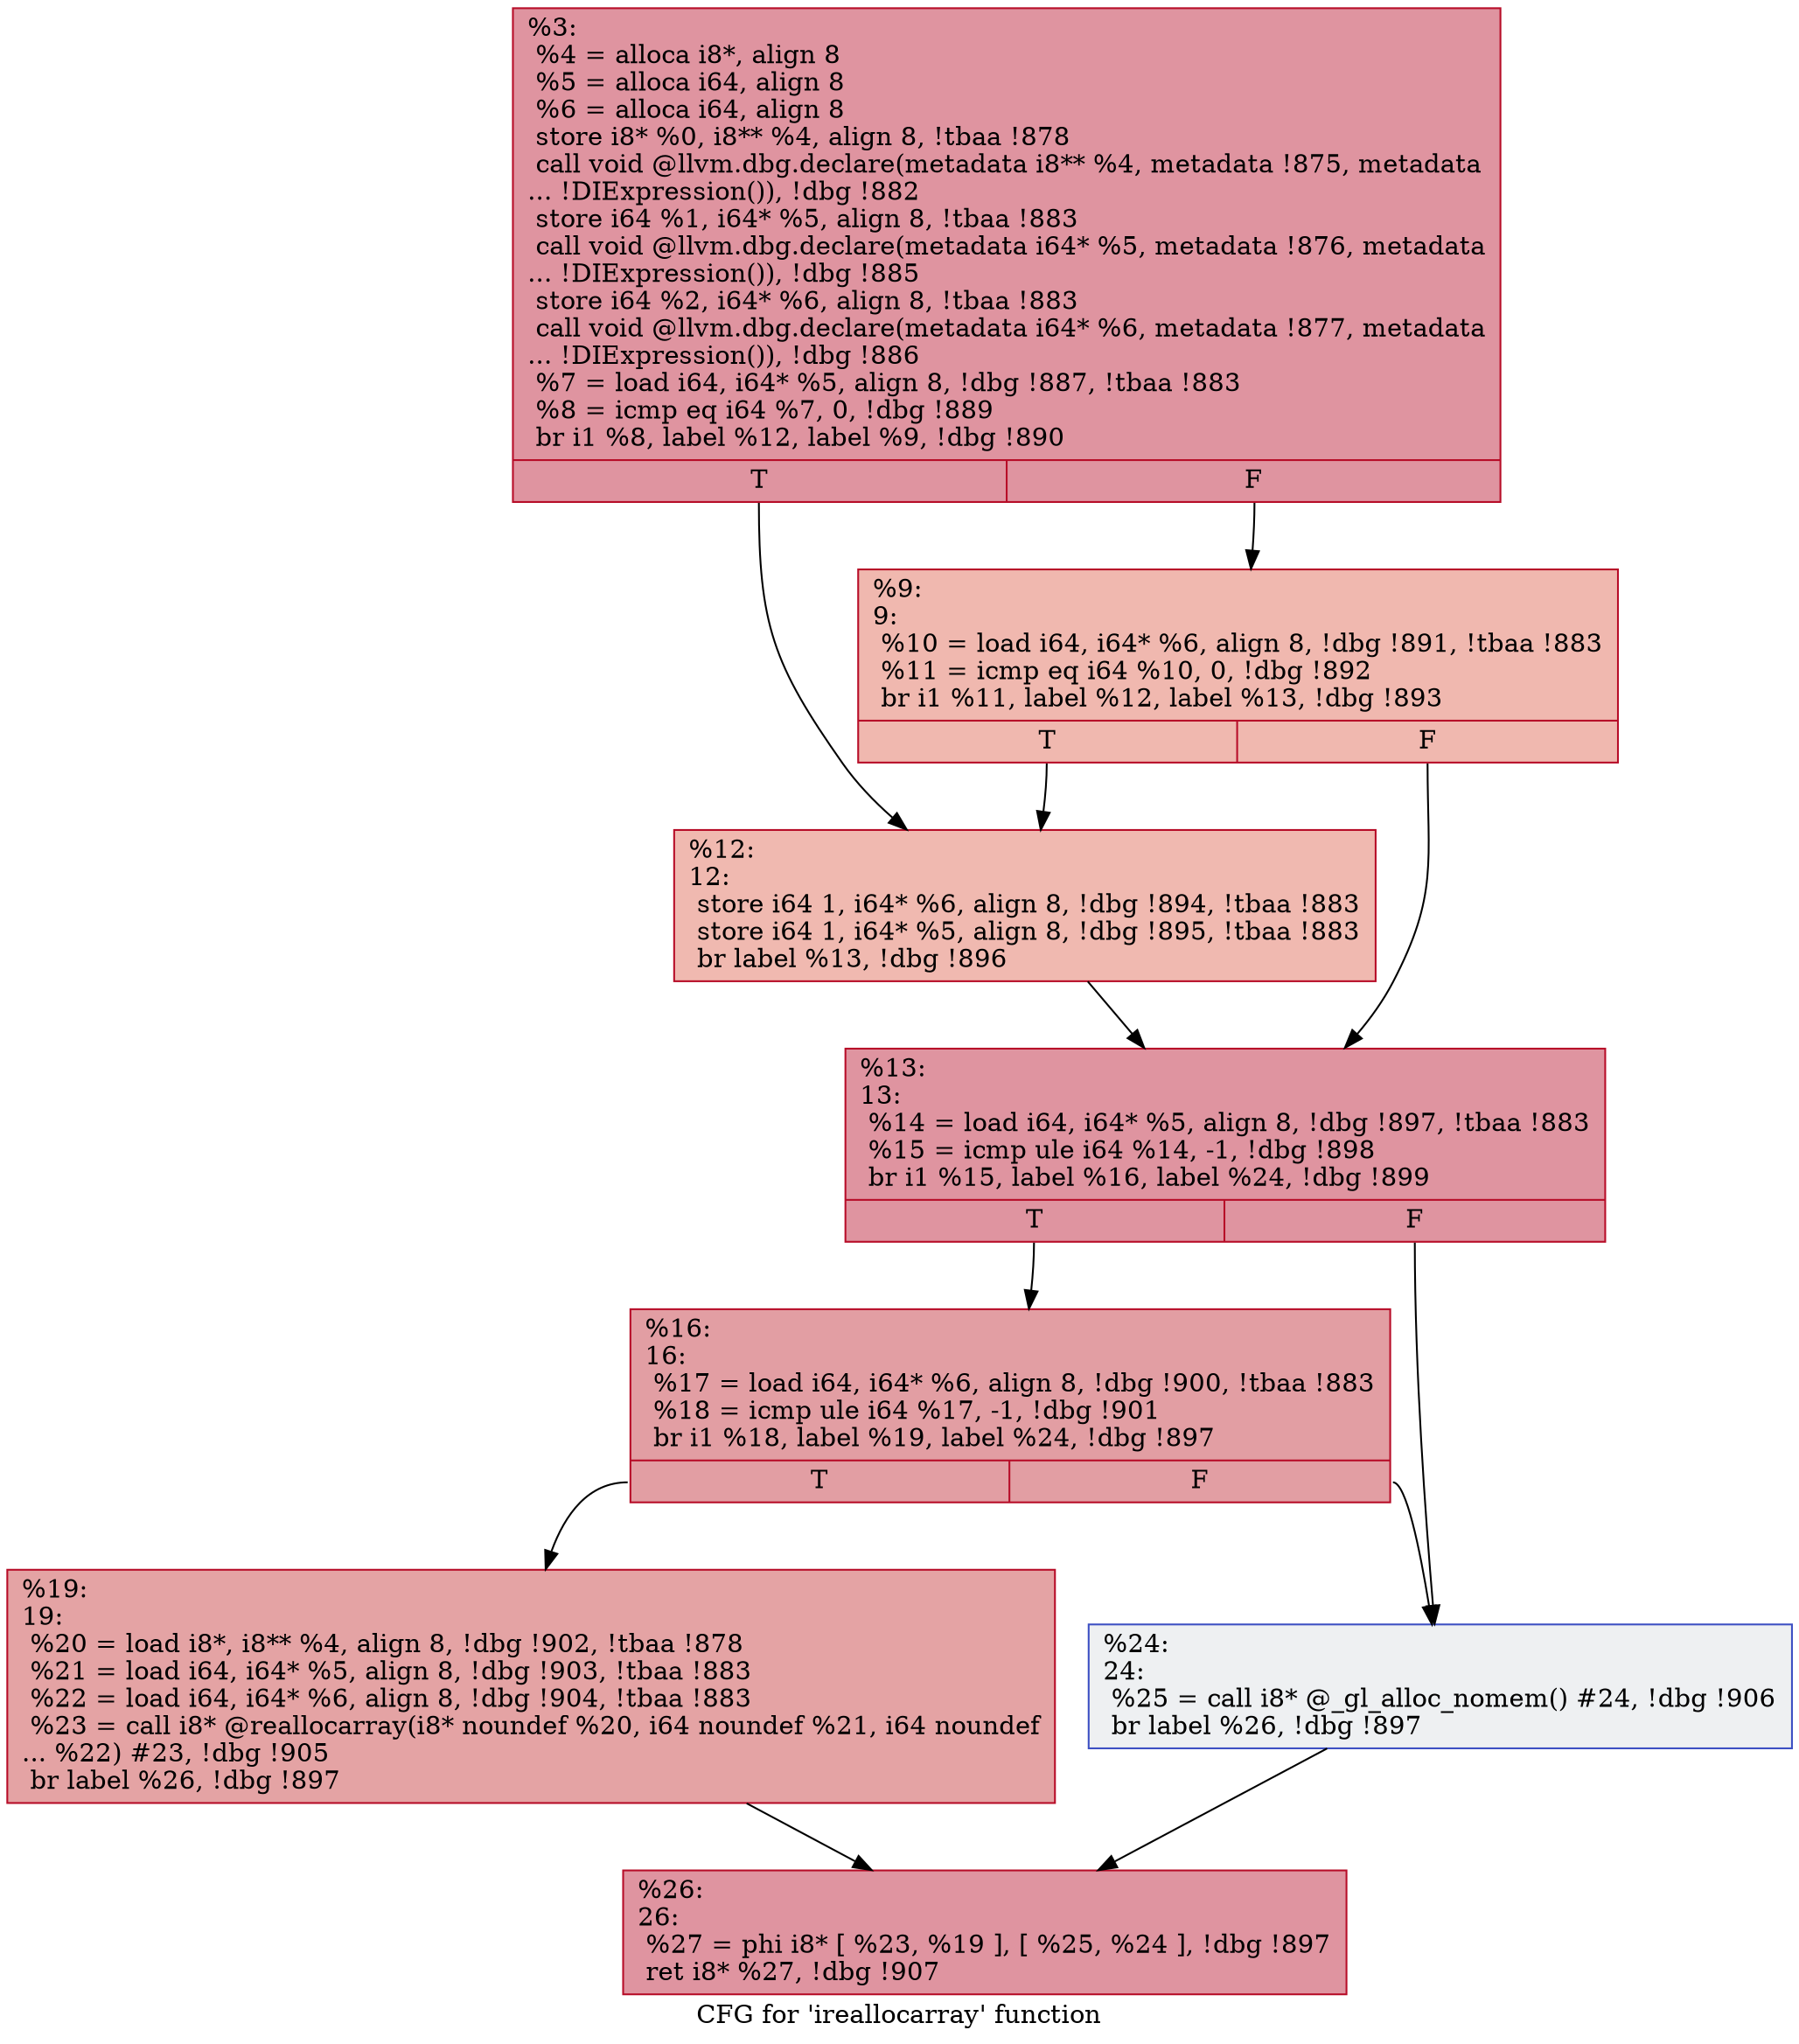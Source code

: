 digraph "CFG for 'ireallocarray' function" {
	label="CFG for 'ireallocarray' function";

	Node0xe97c20 [shape=record,color="#b70d28ff", style=filled, fillcolor="#b70d2870",label="{%3:\l  %4 = alloca i8*, align 8\l  %5 = alloca i64, align 8\l  %6 = alloca i64, align 8\l  store i8* %0, i8** %4, align 8, !tbaa !878\l  call void @llvm.dbg.declare(metadata i8** %4, metadata !875, metadata\l... !DIExpression()), !dbg !882\l  store i64 %1, i64* %5, align 8, !tbaa !883\l  call void @llvm.dbg.declare(metadata i64* %5, metadata !876, metadata\l... !DIExpression()), !dbg !885\l  store i64 %2, i64* %6, align 8, !tbaa !883\l  call void @llvm.dbg.declare(metadata i64* %6, metadata !877, metadata\l... !DIExpression()), !dbg !886\l  %7 = load i64, i64* %5, align 8, !dbg !887, !tbaa !883\l  %8 = icmp eq i64 %7, 0, !dbg !889\l  br i1 %8, label %12, label %9, !dbg !890\l|{<s0>T|<s1>F}}"];
	Node0xe97c20:s0 -> Node0xe97cc0;
	Node0xe97c20:s1 -> Node0xe97c70;
	Node0xe97c70 [shape=record,color="#b70d28ff", style=filled, fillcolor="#dc5d4a70",label="{%9:\l9:                                                \l  %10 = load i64, i64* %6, align 8, !dbg !891, !tbaa !883\l  %11 = icmp eq i64 %10, 0, !dbg !892\l  br i1 %11, label %12, label %13, !dbg !893\l|{<s0>T|<s1>F}}"];
	Node0xe97c70:s0 -> Node0xe97cc0;
	Node0xe97c70:s1 -> Node0xe97d10;
	Node0xe97cc0 [shape=record,color="#b70d28ff", style=filled, fillcolor="#de614d70",label="{%12:\l12:                                               \l  store i64 1, i64* %6, align 8, !dbg !894, !tbaa !883\l  store i64 1, i64* %5, align 8, !dbg !895, !tbaa !883\l  br label %13, !dbg !896\l}"];
	Node0xe97cc0 -> Node0xe97d10;
	Node0xe97d10 [shape=record,color="#b70d28ff", style=filled, fillcolor="#b70d2870",label="{%13:\l13:                                               \l  %14 = load i64, i64* %5, align 8, !dbg !897, !tbaa !883\l  %15 = icmp ule i64 %14, -1, !dbg !898\l  br i1 %15, label %16, label %24, !dbg !899\l|{<s0>T|<s1>F}}"];
	Node0xe97d10:s0 -> Node0xe97d60;
	Node0xe97d10:s1 -> Node0xe97e00;
	Node0xe97d60 [shape=record,color="#b70d28ff", style=filled, fillcolor="#be242e70",label="{%16:\l16:                                               \l  %17 = load i64, i64* %6, align 8, !dbg !900, !tbaa !883\l  %18 = icmp ule i64 %17, -1, !dbg !901\l  br i1 %18, label %19, label %24, !dbg !897\l|{<s0>T|<s1>F}}"];
	Node0xe97d60:s0 -> Node0xe97db0;
	Node0xe97d60:s1 -> Node0xe97e00;
	Node0xe97db0 [shape=record,color="#b70d28ff", style=filled, fillcolor="#c32e3170",label="{%19:\l19:                                               \l  %20 = load i8*, i8** %4, align 8, !dbg !902, !tbaa !878\l  %21 = load i64, i64* %5, align 8, !dbg !903, !tbaa !883\l  %22 = load i64, i64* %6, align 8, !dbg !904, !tbaa !883\l  %23 = call i8* @reallocarray(i8* noundef %20, i64 noundef %21, i64 noundef\l... %22) #23, !dbg !905\l  br label %26, !dbg !897\l}"];
	Node0xe97db0 -> Node0xe97e50;
	Node0xe97e00 [shape=record,color="#3d50c3ff", style=filled, fillcolor="#d9dce170",label="{%24:\l24:                                               \l  %25 = call i8* @_gl_alloc_nomem() #24, !dbg !906\l  br label %26, !dbg !897\l}"];
	Node0xe97e00 -> Node0xe97e50;
	Node0xe97e50 [shape=record,color="#b70d28ff", style=filled, fillcolor="#b70d2870",label="{%26:\l26:                                               \l  %27 = phi i8* [ %23, %19 ], [ %25, %24 ], !dbg !897\l  ret i8* %27, !dbg !907\l}"];
}
